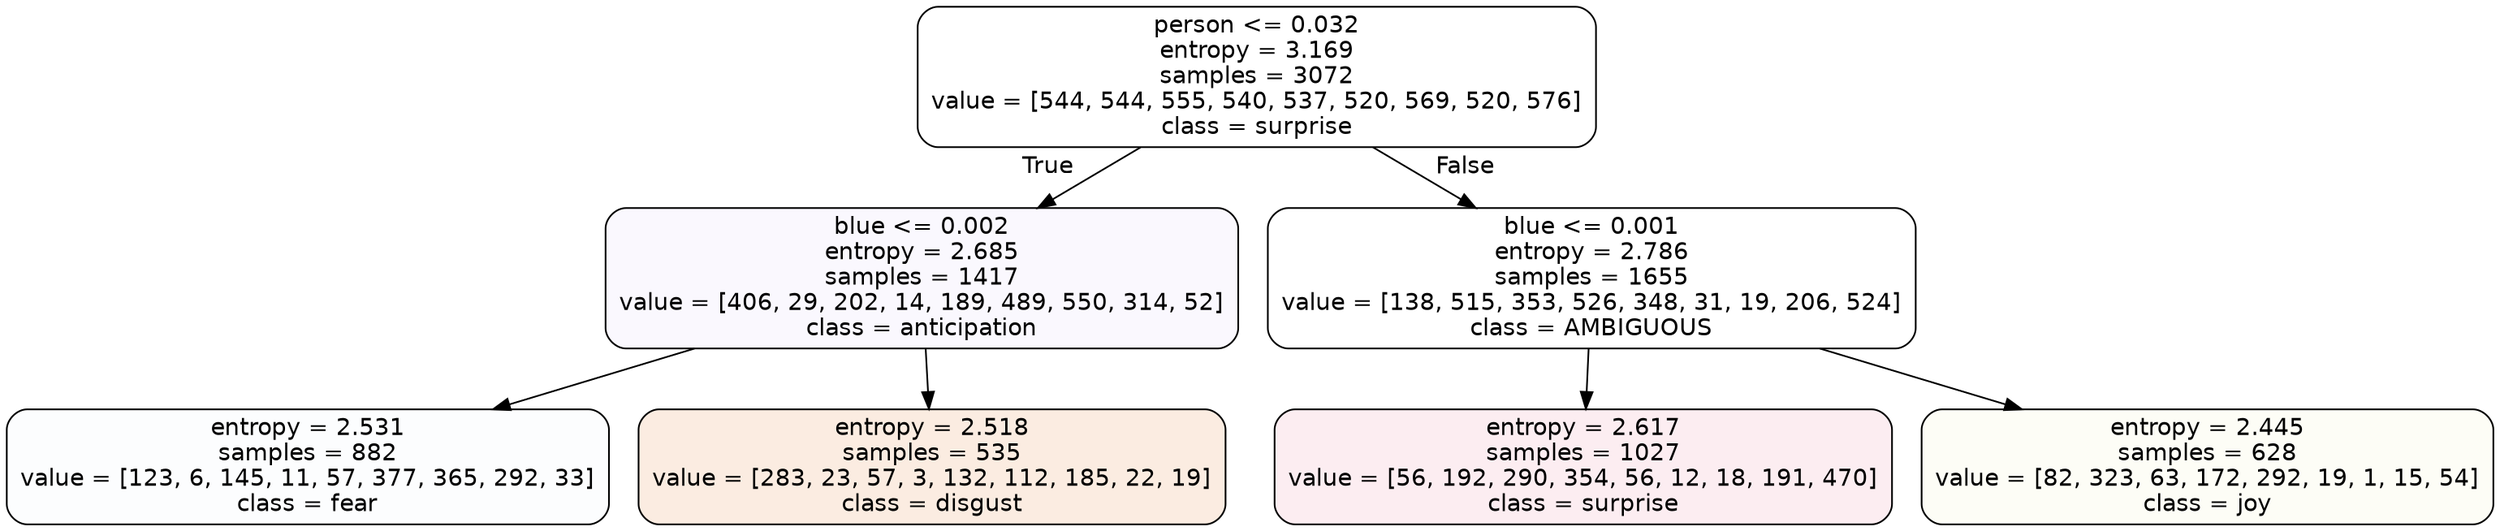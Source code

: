 digraph Tree {
node [shape=box, style="filled, rounded", color="black", fontname=helvetica] ;
edge [fontname=helvetica] ;
0 [label="person <= 0.032\nentropy = 3.169\nsamples = 3072\nvalue = [544, 544, 555, 540, 537, 520, 569, 520, 576]\nclass = surprise", fillcolor="#e5396400"] ;
1 [label="blue <= 0.002\nentropy = 2.685\nsamples = 1417\nvalue = [406, 29, 202, 14, 189, 489, 550, 314, 52]\nclass = anticipation", fillcolor="#8139e509"] ;
0 -> 1 [labeldistance=2.5, labelangle=45, headlabel="True"] ;
2 [label="entropy = 2.531\nsamples = 882\nvalue = [123, 6, 145, 11, 57, 377, 365, 292, 33]\nclass = fear", fillcolor="#3964e503"] ;
1 -> 2 ;
3 [label="entropy = 2.518\nsamples = 535\nvalue = [283, 23, 57, 3, 132, 112, 185, 22, 19]\nclass = disgust", fillcolor="#e5813926"] ;
1 -> 3 ;
4 [label="blue <= 0.001\nentropy = 2.786\nsamples = 1655\nvalue = [138, 515, 353, 526, 348, 31, 19, 206, 524]\nclass = AMBIGUOUS", fillcolor="#39e58100"] ;
0 -> 4 [labeldistance=2.5, labelangle=-45, headlabel="False"] ;
5 [label="entropy = 2.617\nsamples = 1027\nvalue = [56, 192, 290, 354, 56, 12, 18, 191, 470]\nclass = surprise", fillcolor="#e5396417"] ;
4 -> 5 ;
6 [label="entropy = 2.445\nsamples = 628\nvalue = [82, 323, 63, 172, 292, 19, 1, 15, 54]\nclass = joy", fillcolor="#d7e5390b"] ;
4 -> 6 ;
}